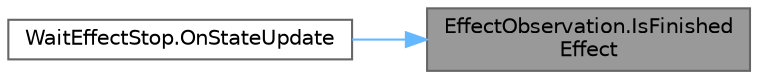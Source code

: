 digraph "EffectObservation.IsFinishedEffect"
{
 // LATEX_PDF_SIZE
  bgcolor="transparent";
  edge [fontname=Helvetica,fontsize=10,labelfontname=Helvetica,labelfontsize=10];
  node [fontname=Helvetica,fontsize=10,shape=box,height=0.2,width=0.4];
  rankdir="RL";
  Node1 [id="Node000001",label="EffectObservation.IsFinished\lEffect",height=0.2,width=0.4,color="gray40", fillcolor="grey60", style="filled", fontcolor="black",tooltip=" "];
  Node1 -> Node2 [id="edge1_Node000001_Node000002",dir="back",color="steelblue1",style="solid",tooltip=" "];
  Node2 [id="Node000002",label="WaitEffectStop.OnStateUpdate",height=0.2,width=0.4,color="grey40", fillcolor="white", style="filled",URL="$class_wait_effect_stop.html#aa985f70b864e2971662faddcf8a12884",tooltip=" "];
}
